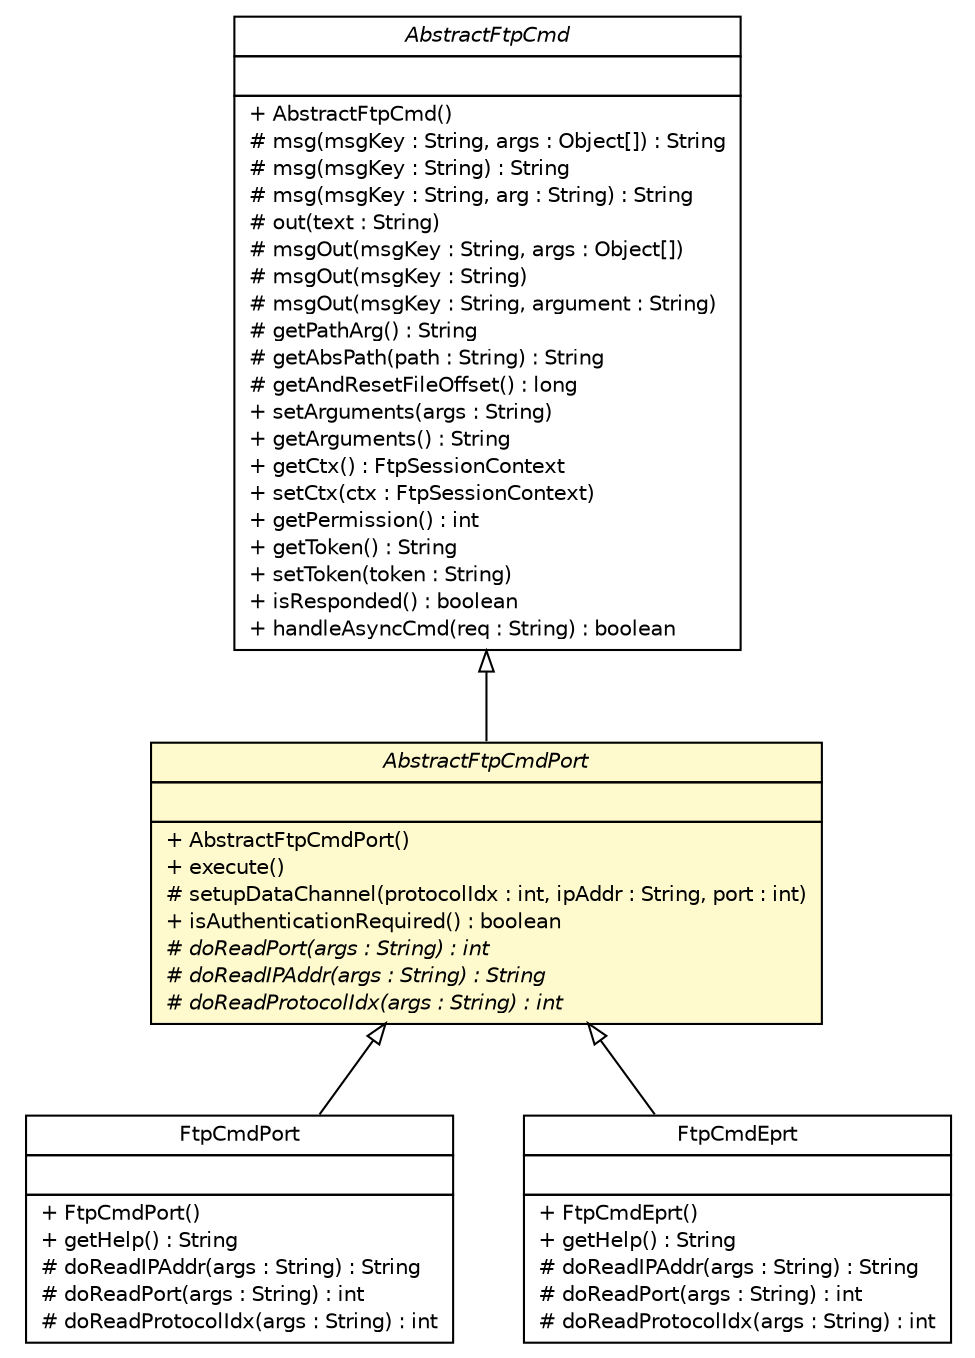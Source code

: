 #!/usr/local/bin/dot
#
# Class diagram 
# Generated by UMLGraph version 5.1 (http://www.umlgraph.org/)
#

digraph G {
	edge [fontname="Helvetica",fontsize=10,labelfontname="Helvetica",labelfontsize=10];
	node [fontname="Helvetica",fontsize=10,shape=plaintext];
	nodesep=0.25;
	ranksep=0.5;
	// com.apporiented.hermesftp.cmd.AbstractFtpCmd
	c10390 [label=<<table title="com.apporiented.hermesftp.cmd.AbstractFtpCmd" border="0" cellborder="1" cellspacing="0" cellpadding="2" port="p" href="./AbstractFtpCmd.html">
		<tr><td><table border="0" cellspacing="0" cellpadding="1">
<tr><td align="center" balign="center"><font face="Helvetica-Oblique"> AbstractFtpCmd </font></td></tr>
		</table></td></tr>
		<tr><td><table border="0" cellspacing="0" cellpadding="1">
<tr><td align="left" balign="left">  </td></tr>
		</table></td></tr>
		<tr><td><table border="0" cellspacing="0" cellpadding="1">
<tr><td align="left" balign="left"> + AbstractFtpCmd() </td></tr>
<tr><td align="left" balign="left"> # msg(msgKey : String, args : Object[]) : String </td></tr>
<tr><td align="left" balign="left"> # msg(msgKey : String) : String </td></tr>
<tr><td align="left" balign="left"> # msg(msgKey : String, arg : String) : String </td></tr>
<tr><td align="left" balign="left"> # out(text : String) </td></tr>
<tr><td align="left" balign="left"> # msgOut(msgKey : String, args : Object[]) </td></tr>
<tr><td align="left" balign="left"> # msgOut(msgKey : String) </td></tr>
<tr><td align="left" balign="left"> # msgOut(msgKey : String, argument : String) </td></tr>
<tr><td align="left" balign="left"> # getPathArg() : String </td></tr>
<tr><td align="left" balign="left"> # getAbsPath(path : String) : String </td></tr>
<tr><td align="left" balign="left"> # getAndResetFileOffset() : long </td></tr>
<tr><td align="left" balign="left"> + setArguments(args : String) </td></tr>
<tr><td align="left" balign="left"> + getArguments() : String </td></tr>
<tr><td align="left" balign="left"> + getCtx() : FtpSessionContext </td></tr>
<tr><td align="left" balign="left"> + setCtx(ctx : FtpSessionContext) </td></tr>
<tr><td align="left" balign="left"> + getPermission() : int </td></tr>
<tr><td align="left" balign="left"> + getToken() : String </td></tr>
<tr><td align="left" balign="left"> + setToken(token : String) </td></tr>
<tr><td align="left" balign="left"> + isResponded() : boolean </td></tr>
<tr><td align="left" balign="left"> + handleAsyncCmd(req : String) : boolean </td></tr>
		</table></td></tr>
		</table>>, fontname="Helvetica", fontcolor="black", fontsize=10.0];
	// com.apporiented.hermesftp.cmd.AbstractFtpCmdPort
	c10394 [label=<<table title="com.apporiented.hermesftp.cmd.AbstractFtpCmdPort" border="0" cellborder="1" cellspacing="0" cellpadding="2" port="p" bgcolor="lemonChiffon" href="./AbstractFtpCmdPort.html">
		<tr><td><table border="0" cellspacing="0" cellpadding="1">
<tr><td align="center" balign="center"><font face="Helvetica-Oblique"> AbstractFtpCmdPort </font></td></tr>
		</table></td></tr>
		<tr><td><table border="0" cellspacing="0" cellpadding="1">
<tr><td align="left" balign="left">  </td></tr>
		</table></td></tr>
		<tr><td><table border="0" cellspacing="0" cellpadding="1">
<tr><td align="left" balign="left"> + AbstractFtpCmdPort() </td></tr>
<tr><td align="left" balign="left"> + execute() </td></tr>
<tr><td align="left" balign="left"> # setupDataChannel(protocolIdx : int, ipAddr : String, port : int) </td></tr>
<tr><td align="left" balign="left"> + isAuthenticationRequired() : boolean </td></tr>
<tr><td align="left" balign="left"><font face="Helvetica-Oblique" point-size="10.0"> # doReadPort(args : String) : int </font></td></tr>
<tr><td align="left" balign="left"><font face="Helvetica-Oblique" point-size="10.0"> # doReadIPAddr(args : String) : String </font></td></tr>
<tr><td align="left" balign="left"><font face="Helvetica-Oblique" point-size="10.0"> # doReadProtocolIdx(args : String) : int </font></td></tr>
		</table></td></tr>
		</table>>, fontname="Helvetica", fontcolor="black", fontsize=10.0];
	// com.apporiented.hermesftp.cmd.impl.FtpCmdPort
	c10397 [label=<<table title="com.apporiented.hermesftp.cmd.impl.FtpCmdPort" border="0" cellborder="1" cellspacing="0" cellpadding="2" port="p" href="./impl/FtpCmdPort.html">
		<tr><td><table border="0" cellspacing="0" cellpadding="1">
<tr><td align="center" balign="center"> FtpCmdPort </td></tr>
		</table></td></tr>
		<tr><td><table border="0" cellspacing="0" cellpadding="1">
<tr><td align="left" balign="left">  </td></tr>
		</table></td></tr>
		<tr><td><table border="0" cellspacing="0" cellpadding="1">
<tr><td align="left" balign="left"> + FtpCmdPort() </td></tr>
<tr><td align="left" balign="left"> + getHelp() : String </td></tr>
<tr><td align="left" balign="left"> # doReadIPAddr(args : String) : String </td></tr>
<tr><td align="left" balign="left"> # doReadPort(args : String) : int </td></tr>
<tr><td align="left" balign="left"> # doReadProtocolIdx(args : String) : int </td></tr>
		</table></td></tr>
		</table>>, fontname="Helvetica", fontcolor="black", fontsize=10.0];
	// com.apporiented.hermesftp.cmd.impl.FtpCmdEprt
	c10430 [label=<<table title="com.apporiented.hermesftp.cmd.impl.FtpCmdEprt" border="0" cellborder="1" cellspacing="0" cellpadding="2" port="p" href="./impl/FtpCmdEprt.html">
		<tr><td><table border="0" cellspacing="0" cellpadding="1">
<tr><td align="center" balign="center"> FtpCmdEprt </td></tr>
		</table></td></tr>
		<tr><td><table border="0" cellspacing="0" cellpadding="1">
<tr><td align="left" balign="left">  </td></tr>
		</table></td></tr>
		<tr><td><table border="0" cellspacing="0" cellpadding="1">
<tr><td align="left" balign="left"> + FtpCmdEprt() </td></tr>
<tr><td align="left" balign="left"> + getHelp() : String </td></tr>
<tr><td align="left" balign="left"> # doReadIPAddr(args : String) : String </td></tr>
<tr><td align="left" balign="left"> # doReadPort(args : String) : int </td></tr>
<tr><td align="left" balign="left"> # doReadProtocolIdx(args : String) : int </td></tr>
		</table></td></tr>
		</table>>, fontname="Helvetica", fontcolor="black", fontsize=10.0];
	//com.apporiented.hermesftp.cmd.AbstractFtpCmdPort extends com.apporiented.hermesftp.cmd.AbstractFtpCmd
	c10390:p -> c10394:p [dir=back,arrowtail=empty];
	//com.apporiented.hermesftp.cmd.impl.FtpCmdPort extends com.apporiented.hermesftp.cmd.AbstractFtpCmdPort
	c10394:p -> c10397:p [dir=back,arrowtail=empty];
	//com.apporiented.hermesftp.cmd.impl.FtpCmdEprt extends com.apporiented.hermesftp.cmd.AbstractFtpCmdPort
	c10394:p -> c10430:p [dir=back,arrowtail=empty];
}

